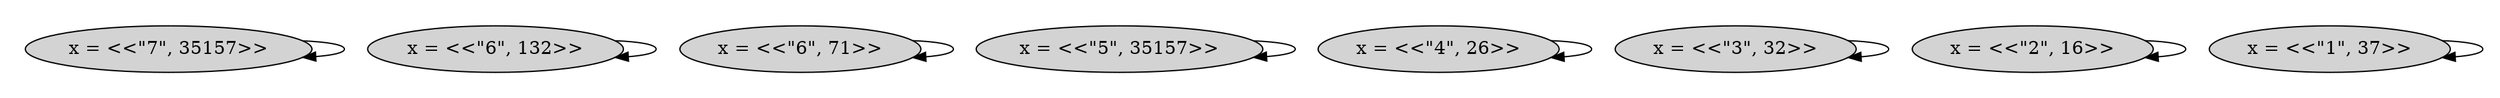 strict digraph DiskGraph {
nodesep=0.35;
subgraph cluster_graph {
color="white";
-8714631190595358265 [label="x = <<\"1\", 37>>",style = filled]
4791116311436766832 [label="x = <<\"2\", 16>>",style = filled]
-4988819755933655245 [label="x = <<\"3\", 32>>",style = filled]
3507760491754526711 [label="x = <<\"4\", 26>>",style = filled]
4156836481956588091 [label="x = <<\"5\", 35157>>",style = filled]
7981769454953609343 [label="x = <<\"6\", 71>>",style = filled]
408375458138110957 [label="x = <<\"6\", 132>>",style = filled]
3527994426191400532 [label="x = <<\"7\", 35157>>",style = filled]
-8714631190595358265 -> -8714631190595358265 [label="",color="black",fontcolor="black"];
4791116311436766832 -> 4791116311436766832 [label="",color="black",fontcolor="black"];
-4988819755933655245 -> -4988819755933655245 [label="",color="black",fontcolor="black"];
3507760491754526711 -> 3507760491754526711 [label="",color="black",fontcolor="black"];
4156836481956588091 -> 4156836481956588091 [label="",color="black",fontcolor="black"];
7981769454953609343 -> 7981769454953609343 [label="",color="black",fontcolor="black"];
408375458138110957 -> 408375458138110957 [label="",color="black",fontcolor="black"];
3527994426191400532 -> 3527994426191400532 [label="",color="black",fontcolor="black"];
{rank = same; 3507760491754526711;4156836481956588091;-8714631190595358265;-4988819755933655245;408375458138110957;7981769454953609343;3527994426191400532;4791116311436766832;}
}
}